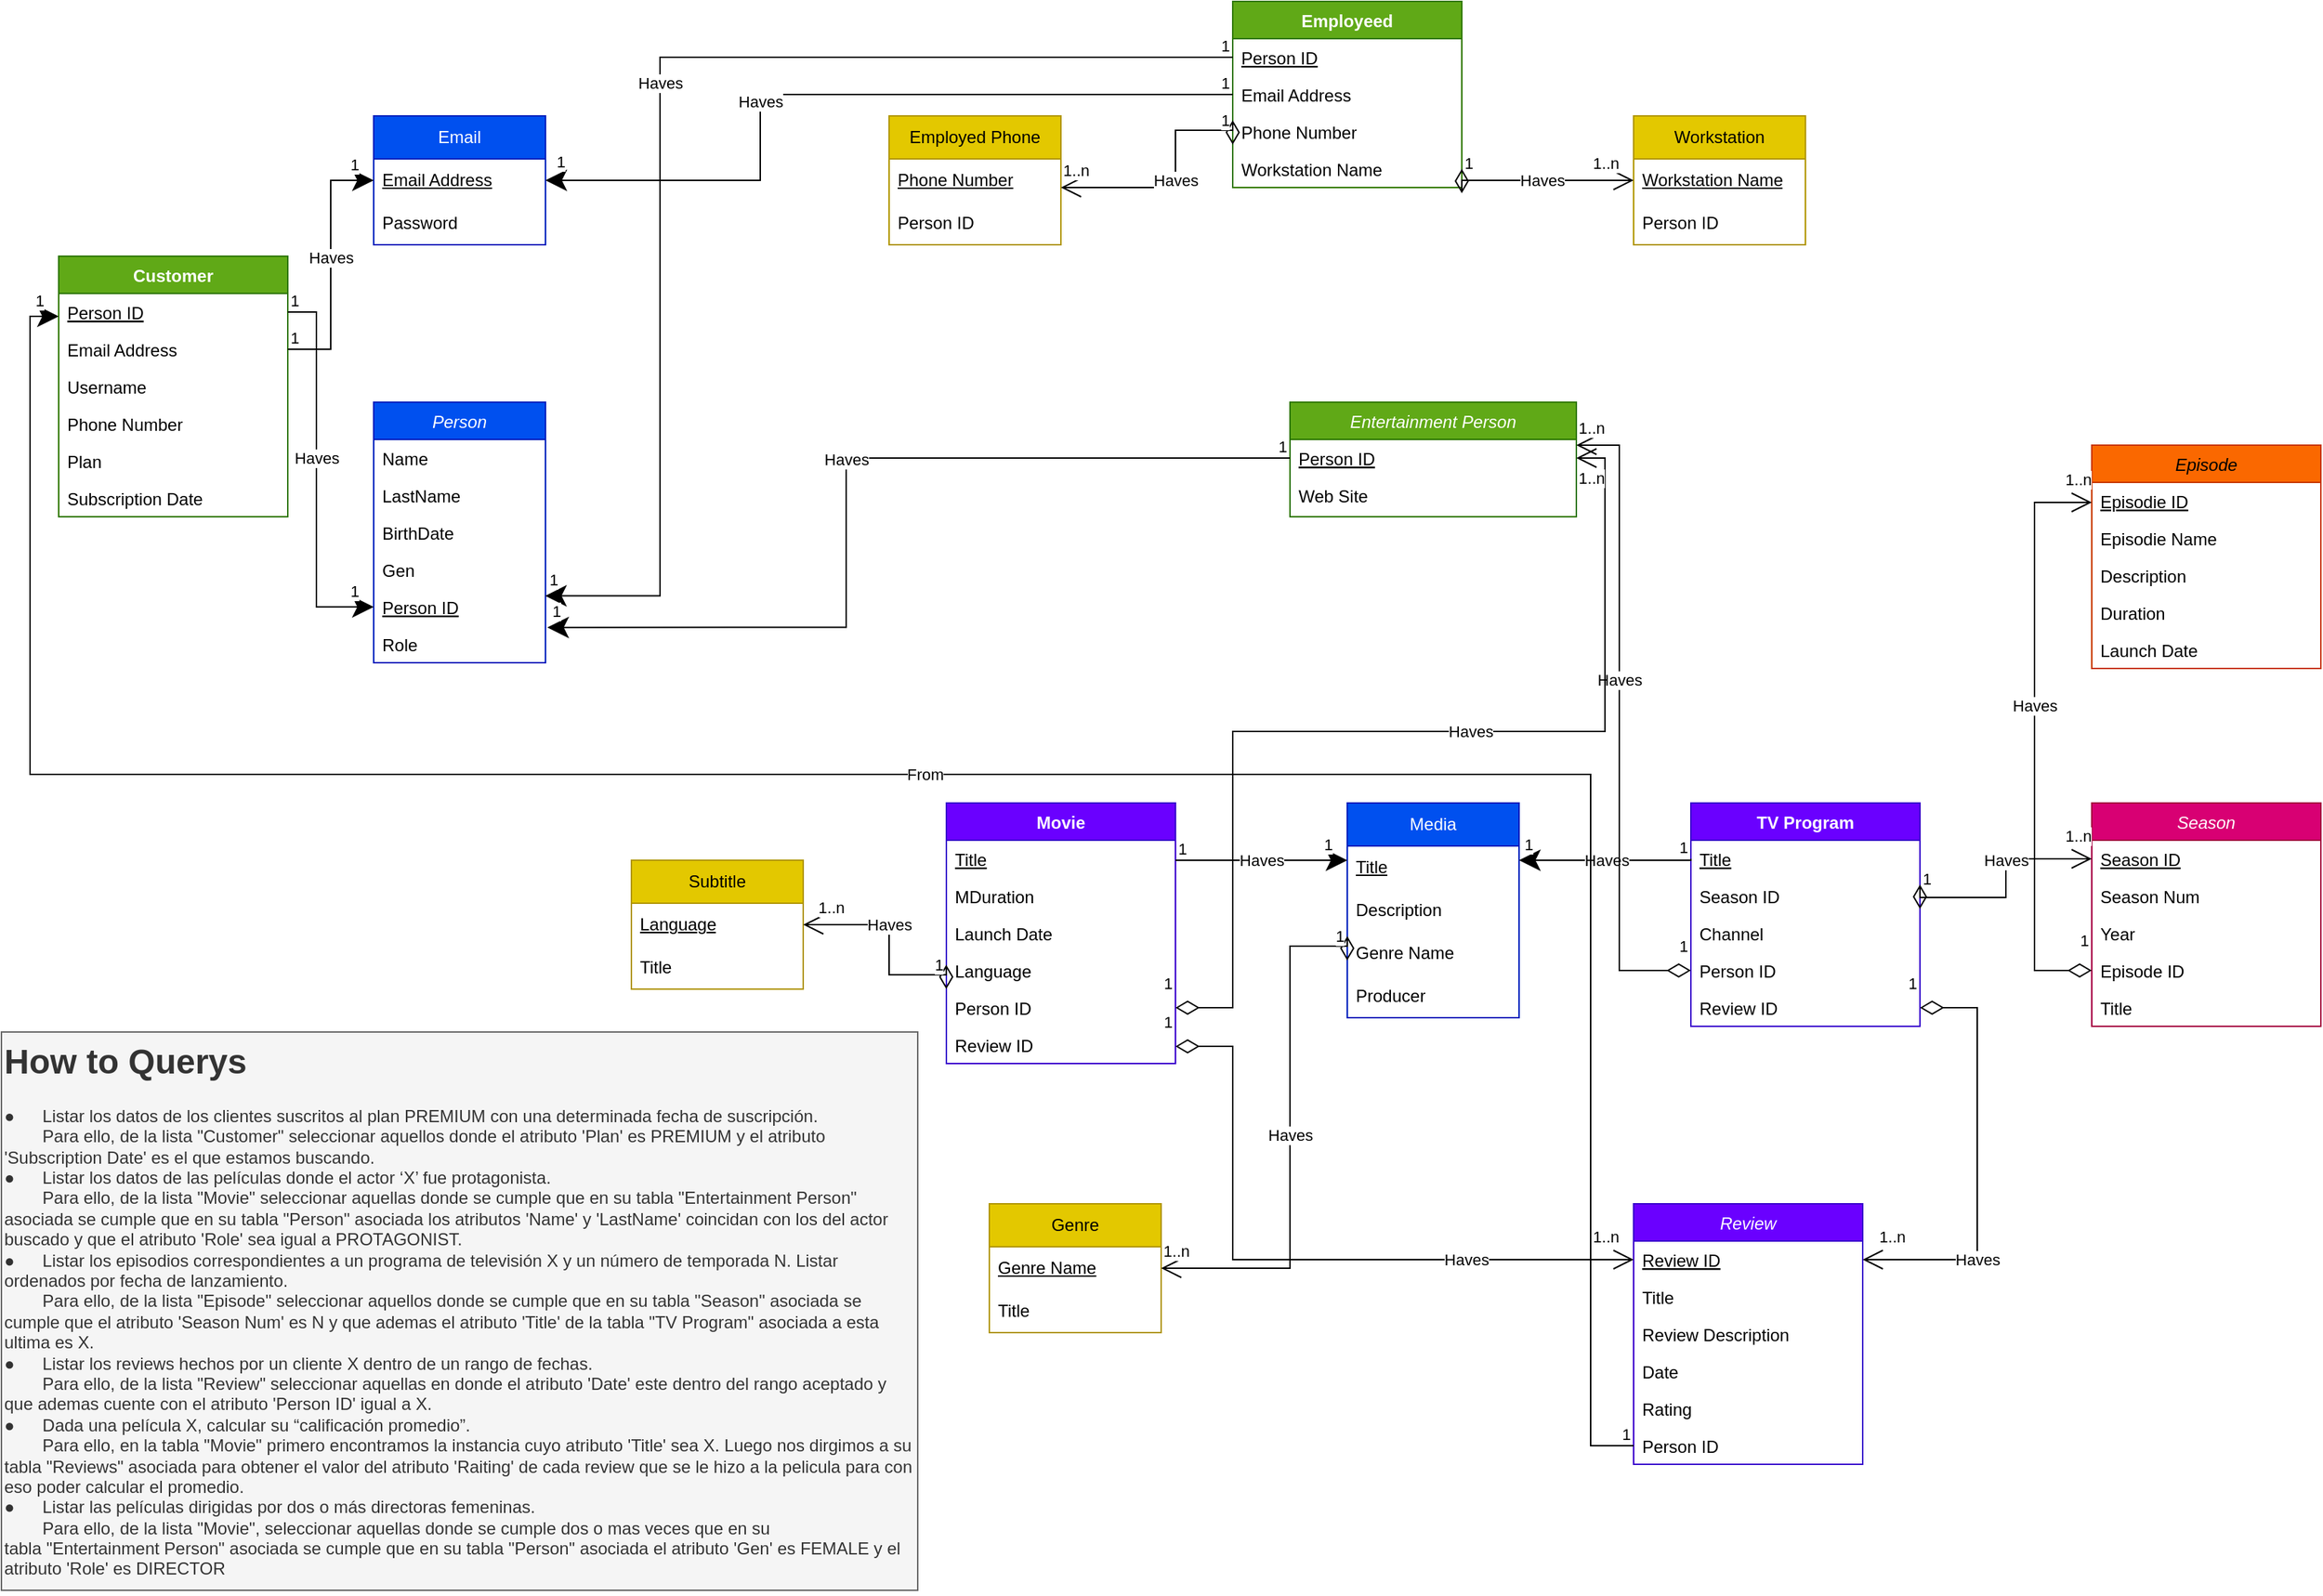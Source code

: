 <mxfile version="24.7.5">
  <diagram id="C5RBs43oDa-KdzZeNtuy" name="Page-1">
    <mxGraphModel dx="1188" dy="758" grid="1" gridSize="10" guides="1" tooltips="1" connect="1" arrows="1" fold="1" page="1" pageScale="1" pageWidth="827" pageHeight="1169" math="0" shadow="0">
      <root>
        <mxCell id="WIyWlLk6GJQsqaUBKTNV-0" />
        <mxCell id="WIyWlLk6GJQsqaUBKTNV-1" parent="WIyWlLk6GJQsqaUBKTNV-0" />
        <mxCell id="zkfFHV4jXpPFQw0GAbJ--0" value="Customer" style="swimlane;fontStyle=1;align=center;verticalAlign=top;childLayout=stackLayout;horizontal=1;startSize=26;horizontalStack=0;resizeParent=1;resizeLast=0;collapsible=1;marginBottom=0;rounded=0;shadow=0;strokeWidth=1;fillColor=#60a917;fontColor=#ffffff;strokeColor=#2D7600;" parent="WIyWlLk6GJQsqaUBKTNV-1" vertex="1">
          <mxGeometry x="60" y="218" width="160" height="182" as="geometry">
            <mxRectangle x="240" y="40" width="160" height="26" as="alternateBounds" />
          </mxGeometry>
        </mxCell>
        <mxCell id="HsAalfcXrFO4pkU5JS5_-2" value="Person ID" style="text;align=left;verticalAlign=top;spacingLeft=4;spacingRight=4;overflow=hidden;rotatable=0;points=[[0,0.5],[1,0.5]];portConstraint=eastwest;rounded=0;shadow=0;html=0;fontStyle=4" parent="zkfFHV4jXpPFQw0GAbJ--0" vertex="1">
          <mxGeometry y="26" width="160" height="26" as="geometry" />
        </mxCell>
        <mxCell id="zkfFHV4jXpPFQw0GAbJ--3" value="Email Address" style="text;align=left;verticalAlign=top;spacingLeft=4;spacingRight=4;overflow=hidden;rotatable=0;points=[[0,0.5],[1,0.5]];portConstraint=eastwest;rounded=0;shadow=0;html=0;" parent="zkfFHV4jXpPFQw0GAbJ--0" vertex="1">
          <mxGeometry y="52" width="160" height="26" as="geometry" />
        </mxCell>
        <mxCell id="HsAalfcXrFO4pkU5JS5_-34" value="Username" style="text;align=left;verticalAlign=top;spacingLeft=4;spacingRight=4;overflow=hidden;rotatable=0;points=[[0,0.5],[1,0.5]];portConstraint=eastwest;rounded=0;shadow=0;html=0;fontStyle=0" parent="zkfFHV4jXpPFQw0GAbJ--0" vertex="1">
          <mxGeometry y="78" width="160" height="26" as="geometry" />
        </mxCell>
        <mxCell id="zkfFHV4jXpPFQw0GAbJ--2" value="Phone Number" style="text;align=left;verticalAlign=top;spacingLeft=4;spacingRight=4;overflow=hidden;rotatable=0;points=[[0,0.5],[1,0.5]];portConstraint=eastwest;rounded=0;shadow=0;html=0;" parent="zkfFHV4jXpPFQw0GAbJ--0" vertex="1">
          <mxGeometry y="104" width="160" height="26" as="geometry" />
        </mxCell>
        <mxCell id="HsAalfcXrFO4pkU5JS5_-16" value="Plan&#xa;" style="text;align=left;verticalAlign=top;spacingLeft=4;spacingRight=4;overflow=hidden;rotatable=0;points=[[0,0.5],[1,0.5]];portConstraint=eastwest;rounded=0;shadow=0;html=0;" parent="zkfFHV4jXpPFQw0GAbJ--0" vertex="1">
          <mxGeometry y="130" width="160" height="26" as="geometry" />
        </mxCell>
        <mxCell id="AiNsRtiGbTbxhhS7uAVN-168" value="Subscription Date&#xa;" style="text;align=left;verticalAlign=top;spacingLeft=4;spacingRight=4;overflow=hidden;rotatable=0;points=[[0,0.5],[1,0.5]];portConstraint=eastwest;rounded=0;shadow=0;html=0;" parent="zkfFHV4jXpPFQw0GAbJ--0" vertex="1">
          <mxGeometry y="156" width="160" height="26" as="geometry" />
        </mxCell>
        <mxCell id="zkfFHV4jXpPFQw0GAbJ--17" value="Employeed" style="swimlane;fontStyle=1;align=center;verticalAlign=top;childLayout=stackLayout;horizontal=1;startSize=26;horizontalStack=0;resizeParent=1;resizeLast=0;collapsible=1;marginBottom=0;rounded=0;shadow=0;strokeWidth=1;fillColor=#60a917;fontColor=#ffffff;strokeColor=#2D7600;" parent="WIyWlLk6GJQsqaUBKTNV-1" vertex="1">
          <mxGeometry x="880" y="40" width="160" height="130" as="geometry">
            <mxRectangle x="550" y="140" width="160" height="26" as="alternateBounds" />
          </mxGeometry>
        </mxCell>
        <mxCell id="zkfFHV4jXpPFQw0GAbJ--18" value="Person ID" style="text;align=left;verticalAlign=top;spacingLeft=4;spacingRight=4;overflow=hidden;rotatable=0;points=[[0,0.5],[1,0.5]];portConstraint=eastwest;fontStyle=4" parent="zkfFHV4jXpPFQw0GAbJ--17" vertex="1">
          <mxGeometry y="26" width="160" height="26" as="geometry" />
        </mxCell>
        <mxCell id="zkfFHV4jXpPFQw0GAbJ--20" value="Email Address" style="text;align=left;verticalAlign=top;spacingLeft=4;spacingRight=4;overflow=hidden;rotatable=0;points=[[0,0.5],[1,0.5]];portConstraint=eastwest;rounded=0;shadow=0;html=0;fontStyle=0" parent="zkfFHV4jXpPFQw0GAbJ--17" vertex="1">
          <mxGeometry y="52" width="160" height="26" as="geometry" />
        </mxCell>
        <mxCell id="zkfFHV4jXpPFQw0GAbJ--22" value="Phone Number" style="text;align=left;verticalAlign=top;spacingLeft=4;spacingRight=4;overflow=hidden;rotatable=0;points=[[0,0.5],[1,0.5]];portConstraint=eastwest;rounded=0;shadow=0;html=0;" parent="zkfFHV4jXpPFQw0GAbJ--17" vertex="1">
          <mxGeometry y="78" width="160" height="26" as="geometry" />
        </mxCell>
        <mxCell id="zkfFHV4jXpPFQw0GAbJ--24" value="Workstation Name" style="text;align=left;verticalAlign=top;spacingLeft=4;spacingRight=4;overflow=hidden;rotatable=0;points=[[0,0.5],[1,0.5]];portConstraint=eastwest;" parent="zkfFHV4jXpPFQw0GAbJ--17" vertex="1">
          <mxGeometry y="104" width="160" height="26" as="geometry" />
        </mxCell>
        <mxCell id="HsAalfcXrFO4pkU5JS5_-23" value="Employed Phone" style="swimlane;fontStyle=0;childLayout=stackLayout;horizontal=1;startSize=30;horizontalStack=0;resizeParent=1;resizeParentMax=0;resizeLast=0;collapsible=1;marginBottom=0;whiteSpace=wrap;html=1;fillColor=#e3c800;fontColor=#000000;strokeColor=#B09500;" parent="WIyWlLk6GJQsqaUBKTNV-1" vertex="1">
          <mxGeometry x="640" y="120" width="120" height="90" as="geometry" />
        </mxCell>
        <mxCell id="HsAalfcXrFO4pkU5JS5_-25" value="Phone Number" style="text;strokeColor=none;fillColor=none;align=left;verticalAlign=middle;spacingLeft=4;spacingRight=4;overflow=hidden;points=[[0,0.5],[1,0.5]];portConstraint=eastwest;rotatable=0;whiteSpace=wrap;html=1;fontStyle=4" parent="HsAalfcXrFO4pkU5JS5_-23" vertex="1">
          <mxGeometry y="30" width="120" height="30" as="geometry" />
        </mxCell>
        <mxCell id="HsAalfcXrFO4pkU5JS5_-26" value="Person ID" style="text;strokeColor=none;fillColor=none;align=left;verticalAlign=middle;spacingLeft=4;spacingRight=4;overflow=hidden;points=[[0,0.5],[1,0.5]];portConstraint=eastwest;rotatable=0;whiteSpace=wrap;html=1;" parent="HsAalfcXrFO4pkU5JS5_-23" vertex="1">
          <mxGeometry y="60" width="120" height="30" as="geometry" />
        </mxCell>
        <mxCell id="HsAalfcXrFO4pkU5JS5_-40" value="Workstation" style="swimlane;fontStyle=0;childLayout=stackLayout;horizontal=1;startSize=30;horizontalStack=0;resizeParent=1;resizeParentMax=0;resizeLast=0;collapsible=1;marginBottom=0;whiteSpace=wrap;html=1;fillColor=#e3c800;fontColor=#000000;strokeColor=#B09500;" parent="WIyWlLk6GJQsqaUBKTNV-1" vertex="1">
          <mxGeometry x="1160" y="120" width="120" height="90" as="geometry" />
        </mxCell>
        <mxCell id="HsAalfcXrFO4pkU5JS5_-41" value="Workstation Name" style="text;strokeColor=none;fillColor=none;align=left;verticalAlign=middle;spacingLeft=4;spacingRight=4;overflow=hidden;points=[[0,0.5],[1,0.5]];portConstraint=eastwest;rotatable=0;whiteSpace=wrap;html=1;fontStyle=4" parent="HsAalfcXrFO4pkU5JS5_-40" vertex="1">
          <mxGeometry y="30" width="120" height="30" as="geometry" />
        </mxCell>
        <mxCell id="HsAalfcXrFO4pkU5JS5_-42" value="Person ID" style="text;strokeColor=none;fillColor=none;align=left;verticalAlign=middle;spacingLeft=4;spacingRight=4;overflow=hidden;points=[[0,0.5],[1,0.5]];portConstraint=eastwest;rotatable=0;whiteSpace=wrap;html=1;" parent="HsAalfcXrFO4pkU5JS5_-40" vertex="1">
          <mxGeometry y="60" width="120" height="30" as="geometry" />
        </mxCell>
        <mxCell id="HsAalfcXrFO4pkU5JS5_-43" value="Haves" style="endArrow=open;html=1;endSize=12;startArrow=diamondThin;startSize=14;startFill=0;edgeStyle=orthogonalEdgeStyle;rounded=0;entryX=0;entryY=0.5;entryDx=0;entryDy=0;exitX=1;exitY=0.5;exitDx=0;exitDy=0;" parent="WIyWlLk6GJQsqaUBKTNV-1" source="zkfFHV4jXpPFQw0GAbJ--24" target="HsAalfcXrFO4pkU5JS5_-41" edge="1">
          <mxGeometry relative="1" as="geometry">
            <mxPoint x="1050" y="209" as="sourcePoint" />
            <mxPoint x="1130" y="177" as="targetPoint" />
            <Array as="points">
              <mxPoint x="1040" y="165" />
            </Array>
          </mxGeometry>
        </mxCell>
        <mxCell id="HsAalfcXrFO4pkU5JS5_-44" value="1" style="edgeLabel;resizable=0;html=1;align=left;verticalAlign=top;" parent="HsAalfcXrFO4pkU5JS5_-43" connectable="0" vertex="1">
          <mxGeometry x="-1" relative="1" as="geometry">
            <mxPoint y="-17" as="offset" />
          </mxGeometry>
        </mxCell>
        <mxCell id="HsAalfcXrFO4pkU5JS5_-45" value="1..n" style="edgeLabel;resizable=0;html=1;align=right;verticalAlign=top;" parent="HsAalfcXrFO4pkU5JS5_-43" connectable="0" vertex="1">
          <mxGeometry x="1" relative="1" as="geometry">
            <mxPoint x="-10" y="-25" as="offset" />
          </mxGeometry>
        </mxCell>
        <mxCell id="AiNsRtiGbTbxhhS7uAVN-3" value="Movie" style="swimlane;fontStyle=1;align=center;verticalAlign=top;childLayout=stackLayout;horizontal=1;startSize=26;horizontalStack=0;resizeParent=1;resizeLast=0;collapsible=1;marginBottom=0;rounded=0;shadow=0;strokeWidth=1;fillColor=#6a00ff;fontColor=#ffffff;strokeColor=#3700CC;" parent="WIyWlLk6GJQsqaUBKTNV-1" vertex="1">
          <mxGeometry x="680" y="600" width="160" height="182" as="geometry">
            <mxRectangle x="240" y="40" width="160" height="26" as="alternateBounds" />
          </mxGeometry>
        </mxCell>
        <mxCell id="AiNsRtiGbTbxhhS7uAVN-4" value="Title" style="text;align=left;verticalAlign=top;spacingLeft=4;spacingRight=4;overflow=hidden;rotatable=0;points=[[0,0.5],[1,0.5]];portConstraint=eastwest;fontStyle=4" parent="AiNsRtiGbTbxhhS7uAVN-3" vertex="1">
          <mxGeometry y="26" width="160" height="26" as="geometry" />
        </mxCell>
        <mxCell id="AiNsRtiGbTbxhhS7uAVN-6" value="MDuration" style="text;align=left;verticalAlign=top;spacingLeft=4;spacingRight=4;overflow=hidden;rotatable=0;points=[[0,0.5],[1,0.5]];portConstraint=eastwest;rounded=0;shadow=0;html=0;" parent="AiNsRtiGbTbxhhS7uAVN-3" vertex="1">
          <mxGeometry y="52" width="160" height="26" as="geometry" />
        </mxCell>
        <mxCell id="AiNsRtiGbTbxhhS7uAVN-7" value="Launch Date" style="text;align=left;verticalAlign=top;spacingLeft=4;spacingRight=4;overflow=hidden;rotatable=0;points=[[0,0.5],[1,0.5]];portConstraint=eastwest;rounded=0;shadow=0;html=0;" parent="AiNsRtiGbTbxhhS7uAVN-3" vertex="1">
          <mxGeometry y="78" width="160" height="26" as="geometry" />
        </mxCell>
        <mxCell id="AiNsRtiGbTbxhhS7uAVN-12" value="Language" style="text;align=left;verticalAlign=top;spacingLeft=4;spacingRight=4;overflow=hidden;rotatable=0;points=[[0,0.5],[1,0.5]];portConstraint=eastwest;rounded=0;shadow=0;html=0;" parent="AiNsRtiGbTbxhhS7uAVN-3" vertex="1">
          <mxGeometry y="104" width="160" height="26" as="geometry" />
        </mxCell>
        <mxCell id="AiNsRtiGbTbxhhS7uAVN-169" value="Person ID" style="text;align=left;verticalAlign=top;spacingLeft=4;spacingRight=4;overflow=hidden;rotatable=0;points=[[0,0.5],[1,0.5]];portConstraint=eastwest;rounded=0;shadow=0;html=0;" parent="AiNsRtiGbTbxhhS7uAVN-3" vertex="1">
          <mxGeometry y="130" width="160" height="26" as="geometry" />
        </mxCell>
        <mxCell id="AiNsRtiGbTbxhhS7uAVN-182" value="Review ID" style="text;align=left;verticalAlign=top;spacingLeft=4;spacingRight=4;overflow=hidden;rotatable=0;points=[[0,0.5],[1,0.5]];portConstraint=eastwest;rounded=0;shadow=0;html=0;" parent="AiNsRtiGbTbxhhS7uAVN-3" vertex="1">
          <mxGeometry y="156" width="160" height="26" as="geometry" />
        </mxCell>
        <mxCell id="AiNsRtiGbTbxhhS7uAVN-14" value="TV Program" style="swimlane;fontStyle=1;align=center;verticalAlign=top;childLayout=stackLayout;horizontal=1;startSize=26;horizontalStack=0;resizeParent=1;resizeLast=0;collapsible=1;marginBottom=0;rounded=0;shadow=0;strokeWidth=1;fillColor=#6a00ff;fontColor=#ffffff;strokeColor=#3700CC;" parent="WIyWlLk6GJQsqaUBKTNV-1" vertex="1">
          <mxGeometry x="1200" y="600" width="160" height="156" as="geometry">
            <mxRectangle x="240" y="40" width="160" height="26" as="alternateBounds" />
          </mxGeometry>
        </mxCell>
        <mxCell id="AiNsRtiGbTbxhhS7uAVN-15" value="Title" style="text;align=left;verticalAlign=top;spacingLeft=4;spacingRight=4;overflow=hidden;rotatable=0;points=[[0,0.5],[1,0.5]];portConstraint=eastwest;fontStyle=4" parent="AiNsRtiGbTbxhhS7uAVN-14" vertex="1">
          <mxGeometry y="26" width="160" height="26" as="geometry" />
        </mxCell>
        <mxCell id="AiNsRtiGbTbxhhS7uAVN-17" value="Season ID" style="text;align=left;verticalAlign=top;spacingLeft=4;spacingRight=4;overflow=hidden;rotatable=0;points=[[0,0.5],[1,0.5]];portConstraint=eastwest;rounded=0;shadow=0;html=0;" parent="AiNsRtiGbTbxhhS7uAVN-14" vertex="1">
          <mxGeometry y="52" width="160" height="26" as="geometry" />
        </mxCell>
        <mxCell id="AiNsRtiGbTbxhhS7uAVN-23" value="Channel" style="text;align=left;verticalAlign=top;spacingLeft=4;spacingRight=4;overflow=hidden;rotatable=0;points=[[0,0.5],[1,0.5]];portConstraint=eastwest;rounded=0;shadow=0;html=0;" parent="AiNsRtiGbTbxhhS7uAVN-14" vertex="1">
          <mxGeometry y="78" width="160" height="26" as="geometry" />
        </mxCell>
        <mxCell id="AiNsRtiGbTbxhhS7uAVN-170" value="Person ID" style="text;align=left;verticalAlign=top;spacingLeft=4;spacingRight=4;overflow=hidden;rotatable=0;points=[[0,0.5],[1,0.5]];portConstraint=eastwest;rounded=0;shadow=0;html=0;" parent="AiNsRtiGbTbxhhS7uAVN-14" vertex="1">
          <mxGeometry y="104" width="160" height="26" as="geometry" />
        </mxCell>
        <mxCell id="AiNsRtiGbTbxhhS7uAVN-183" value="Review ID" style="text;align=left;verticalAlign=top;spacingLeft=4;spacingRight=4;overflow=hidden;rotatable=0;points=[[0,0.5],[1,0.5]];portConstraint=eastwest;rounded=0;shadow=0;html=0;" parent="AiNsRtiGbTbxhhS7uAVN-14" vertex="1">
          <mxGeometry y="130" width="160" height="26" as="geometry" />
        </mxCell>
        <mxCell id="HsAalfcXrFO4pkU5JS5_-37" value="Haves" style="endArrow=open;html=1;endSize=12;startArrow=diamondThin;startSize=14;startFill=0;edgeStyle=orthogonalEdgeStyle;rounded=0;" parent="WIyWlLk6GJQsqaUBKTNV-1" edge="1">
          <mxGeometry relative="1" as="geometry">
            <mxPoint x="880" y="140" as="sourcePoint" />
            <mxPoint x="760" y="170" as="targetPoint" />
            <Array as="points">
              <mxPoint x="880" y="130" />
              <mxPoint x="840" y="130" />
              <mxPoint x="840" y="170" />
            </Array>
          </mxGeometry>
        </mxCell>
        <mxCell id="HsAalfcXrFO4pkU5JS5_-38" value="1" style="edgeLabel;resizable=0;html=1;align=left;verticalAlign=top;" parent="HsAalfcXrFO4pkU5JS5_-37" connectable="0" vertex="1">
          <mxGeometry x="-1" relative="1" as="geometry">
            <mxPoint x="-10" y="-30" as="offset" />
          </mxGeometry>
        </mxCell>
        <mxCell id="HsAalfcXrFO4pkU5JS5_-39" value="1..n" style="edgeLabel;resizable=0;html=1;align=right;verticalAlign=top;" parent="HsAalfcXrFO4pkU5JS5_-37" connectable="0" vertex="1">
          <mxGeometry x="1" relative="1" as="geometry">
            <mxPoint x="20" y="-25" as="offset" />
          </mxGeometry>
        </mxCell>
        <mxCell id="AiNsRtiGbTbxhhS7uAVN-40" value="Person" style="swimlane;fontStyle=2;align=center;verticalAlign=top;childLayout=stackLayout;horizontal=1;startSize=26;horizontalStack=0;resizeParent=1;resizeLast=0;collapsible=1;marginBottom=0;rounded=0;shadow=0;strokeWidth=1;fillColor=#0050ef;fontColor=#ffffff;strokeColor=#001DBC;" parent="WIyWlLk6GJQsqaUBKTNV-1" vertex="1">
          <mxGeometry x="280" y="320" width="120" height="182" as="geometry">
            <mxRectangle x="240" y="40" width="160" height="26" as="alternateBounds" />
          </mxGeometry>
        </mxCell>
        <mxCell id="AiNsRtiGbTbxhhS7uAVN-41" value="Name" style="text;align=left;verticalAlign=top;spacingLeft=4;spacingRight=4;overflow=hidden;rotatable=0;points=[[0,0.5],[1,0.5]];portConstraint=eastwest;" parent="AiNsRtiGbTbxhhS7uAVN-40" vertex="1">
          <mxGeometry y="26" width="120" height="26" as="geometry" />
        </mxCell>
        <mxCell id="AiNsRtiGbTbxhhS7uAVN-42" value="LastName&#xa;" style="text;align=left;verticalAlign=top;spacingLeft=4;spacingRight=4;overflow=hidden;rotatable=0;points=[[0,0.5],[1,0.5]];portConstraint=eastwest;rounded=0;shadow=0;html=0;" parent="AiNsRtiGbTbxhhS7uAVN-40" vertex="1">
          <mxGeometry y="52" width="120" height="26" as="geometry" />
        </mxCell>
        <mxCell id="AiNsRtiGbTbxhhS7uAVN-45" value="BirthDate&#xa;" style="text;align=left;verticalAlign=top;spacingLeft=4;spacingRight=4;overflow=hidden;rotatable=0;points=[[0,0.5],[1,0.5]];portConstraint=eastwest;rounded=0;shadow=0;html=0;" parent="AiNsRtiGbTbxhhS7uAVN-40" vertex="1">
          <mxGeometry y="78" width="120" height="26" as="geometry" />
        </mxCell>
        <mxCell id="AiNsRtiGbTbxhhS7uAVN-46" value="Gen" style="text;align=left;verticalAlign=top;spacingLeft=4;spacingRight=4;overflow=hidden;rotatable=0;points=[[0,0.5],[1,0.5]];portConstraint=eastwest;rounded=0;shadow=0;html=0;" parent="AiNsRtiGbTbxhhS7uAVN-40" vertex="1">
          <mxGeometry y="104" width="120" height="26" as="geometry" />
        </mxCell>
        <mxCell id="AiNsRtiGbTbxhhS7uAVN-49" value="Person ID" style="text;align=left;verticalAlign=top;spacingLeft=4;spacingRight=4;overflow=hidden;rotatable=0;points=[[0,0.5],[1,0.5]];portConstraint=eastwest;rounded=0;shadow=0;html=0;fontStyle=4" parent="AiNsRtiGbTbxhhS7uAVN-40" vertex="1">
          <mxGeometry y="130" width="120" height="26" as="geometry" />
        </mxCell>
        <mxCell id="AiNsRtiGbTbxhhS7uAVN-85" value="Role" style="text;align=left;verticalAlign=top;spacingLeft=4;spacingRight=4;overflow=hidden;rotatable=0;points=[[0,0.5],[1,0.5]];portConstraint=eastwest;rounded=0;shadow=0;html=0;" parent="AiNsRtiGbTbxhhS7uAVN-40" vertex="1">
          <mxGeometry y="156" width="120" height="26" as="geometry" />
        </mxCell>
        <mxCell id="AiNsRtiGbTbxhhS7uAVN-61" value="" style="endArrow=classic;html=1;rounded=0;strokeColor=default;align=center;verticalAlign=middle;fontFamily=Helvetica;fontSize=11;fontColor=default;labelBackgroundColor=default;edgeStyle=orthogonalEdgeStyle;startSize=14;endSize=12;exitX=0;exitY=0.5;exitDx=0;exitDy=0;entryX=0.998;entryY=0.203;entryDx=0;entryDy=0;entryPerimeter=0;" parent="WIyWlLk6GJQsqaUBKTNV-1" source="zkfFHV4jXpPFQw0GAbJ--18" target="AiNsRtiGbTbxhhS7uAVN-49" edge="1">
          <mxGeometry relative="1" as="geometry">
            <mxPoint x="760" y="230" as="sourcePoint" />
            <mxPoint x="920" y="230" as="targetPoint" />
            <Array as="points">
              <mxPoint x="480" y="79" />
              <mxPoint x="480" y="455" />
            </Array>
          </mxGeometry>
        </mxCell>
        <mxCell id="AiNsRtiGbTbxhhS7uAVN-62" value="Haves" style="edgeLabel;resizable=0;html=1;;align=center;verticalAlign=middle;fontFamily=Helvetica;fontSize=11;fontColor=default;labelBackgroundColor=default;" parent="AiNsRtiGbTbxhhS7uAVN-61" connectable="0" vertex="1">
          <mxGeometry relative="1" as="geometry">
            <mxPoint y="-11" as="offset" />
          </mxGeometry>
        </mxCell>
        <mxCell id="AiNsRtiGbTbxhhS7uAVN-63" value="1" style="edgeLabel;resizable=0;html=1;;align=left;verticalAlign=bottom;fontFamily=Helvetica;fontSize=11;fontColor=default;labelBackgroundColor=default;" parent="AiNsRtiGbTbxhhS7uAVN-61" connectable="0" vertex="1">
          <mxGeometry x="-1" relative="1" as="geometry">
            <mxPoint x="-10" as="offset" />
          </mxGeometry>
        </mxCell>
        <mxCell id="AiNsRtiGbTbxhhS7uAVN-64" value="1" style="edgeLabel;resizable=0;html=1;;align=right;verticalAlign=bottom;fontFamily=Helvetica;fontSize=11;fontColor=default;labelBackgroundColor=default;" parent="AiNsRtiGbTbxhhS7uAVN-61" connectable="0" vertex="1">
          <mxGeometry x="1" relative="1" as="geometry">
            <mxPoint x="10" y="-3" as="offset" />
          </mxGeometry>
        </mxCell>
        <mxCell id="AiNsRtiGbTbxhhS7uAVN-69" value="" style="endArrow=classic;html=1;rounded=0;strokeColor=default;align=center;verticalAlign=middle;fontFamily=Helvetica;fontSize=11;fontColor=default;labelBackgroundColor=default;edgeStyle=orthogonalEdgeStyle;startSize=14;endSize=12;exitX=1;exitY=0.5;exitDx=0;exitDy=0;entryX=0;entryY=0.5;entryDx=0;entryDy=0;" parent="WIyWlLk6GJQsqaUBKTNV-1" source="HsAalfcXrFO4pkU5JS5_-2" target="AiNsRtiGbTbxhhS7uAVN-49" edge="1">
          <mxGeometry relative="1" as="geometry">
            <mxPoint x="620" y="89" as="sourcePoint" />
            <mxPoint x="180" y="473" as="targetPoint" />
            <Array as="points">
              <mxPoint x="240" y="257" />
              <mxPoint x="240" y="463" />
            </Array>
          </mxGeometry>
        </mxCell>
        <mxCell id="AiNsRtiGbTbxhhS7uAVN-70" value="Haves" style="edgeLabel;resizable=0;html=1;;align=center;verticalAlign=middle;fontFamily=Helvetica;fontSize=11;fontColor=default;labelBackgroundColor=default;" parent="AiNsRtiGbTbxhhS7uAVN-69" connectable="0" vertex="1">
          <mxGeometry relative="1" as="geometry">
            <mxPoint y="-11" as="offset" />
          </mxGeometry>
        </mxCell>
        <mxCell id="AiNsRtiGbTbxhhS7uAVN-71" value="1" style="edgeLabel;resizable=0;html=1;;align=left;verticalAlign=bottom;fontFamily=Helvetica;fontSize=11;fontColor=default;labelBackgroundColor=default;" parent="AiNsRtiGbTbxhhS7uAVN-69" connectable="0" vertex="1">
          <mxGeometry x="-1" relative="1" as="geometry">
            <mxPoint as="offset" />
          </mxGeometry>
        </mxCell>
        <mxCell id="AiNsRtiGbTbxhhS7uAVN-72" value="1" style="edgeLabel;resizable=0;html=1;;align=right;verticalAlign=bottom;fontFamily=Helvetica;fontSize=11;fontColor=default;labelBackgroundColor=default;" parent="AiNsRtiGbTbxhhS7uAVN-69" connectable="0" vertex="1">
          <mxGeometry x="1" relative="1" as="geometry">
            <mxPoint x="-10" y="-3" as="offset" />
          </mxGeometry>
        </mxCell>
        <mxCell id="AiNsRtiGbTbxhhS7uAVN-73" value="Email" style="swimlane;fontStyle=0;childLayout=stackLayout;horizontal=1;startSize=30;horizontalStack=0;resizeParent=1;resizeParentMax=0;resizeLast=0;collapsible=1;marginBottom=0;whiteSpace=wrap;html=1;fillColor=#0050ef;fontColor=#ffffff;strokeColor=#001DBC;" parent="WIyWlLk6GJQsqaUBKTNV-1" vertex="1">
          <mxGeometry x="280" y="120" width="120" height="90" as="geometry" />
        </mxCell>
        <mxCell id="AiNsRtiGbTbxhhS7uAVN-74" value="Email Address" style="text;strokeColor=none;fillColor=none;align=left;verticalAlign=middle;spacingLeft=4;spacingRight=4;overflow=hidden;points=[[0,0.5],[1,0.5]];portConstraint=eastwest;rotatable=0;whiteSpace=wrap;html=1;fontStyle=4" parent="AiNsRtiGbTbxhhS7uAVN-73" vertex="1">
          <mxGeometry y="30" width="120" height="30" as="geometry" />
        </mxCell>
        <mxCell id="AiNsRtiGbTbxhhS7uAVN-75" value="Password" style="text;strokeColor=none;fillColor=none;align=left;verticalAlign=middle;spacingLeft=4;spacingRight=4;overflow=hidden;points=[[0,0.5],[1,0.5]];portConstraint=eastwest;rotatable=0;whiteSpace=wrap;html=1;" parent="AiNsRtiGbTbxhhS7uAVN-73" vertex="1">
          <mxGeometry y="60" width="120" height="30" as="geometry" />
        </mxCell>
        <mxCell id="AiNsRtiGbTbxhhS7uAVN-76" value="" style="endArrow=classic;html=1;rounded=0;strokeColor=default;align=center;verticalAlign=middle;fontFamily=Helvetica;fontSize=11;fontColor=default;labelBackgroundColor=default;edgeStyle=orthogonalEdgeStyle;startSize=14;endSize=12;exitX=1;exitY=0.5;exitDx=0;exitDy=0;entryX=0;entryY=0.5;entryDx=0;entryDy=0;" parent="WIyWlLk6GJQsqaUBKTNV-1" source="zkfFHV4jXpPFQw0GAbJ--3" target="AiNsRtiGbTbxhhS7uAVN-74" edge="1">
          <mxGeometry relative="1" as="geometry">
            <mxPoint x="170" y="89" as="sourcePoint" />
            <mxPoint x="260" y="160" as="targetPoint" />
            <Array as="points">
              <mxPoint x="250" y="283" />
              <mxPoint x="250" y="165" />
            </Array>
          </mxGeometry>
        </mxCell>
        <mxCell id="AiNsRtiGbTbxhhS7uAVN-77" value="Haves" style="edgeLabel;resizable=0;html=1;;align=center;verticalAlign=middle;fontFamily=Helvetica;fontSize=11;fontColor=default;labelBackgroundColor=default;" parent="AiNsRtiGbTbxhhS7uAVN-76" connectable="0" vertex="1">
          <mxGeometry relative="1" as="geometry">
            <mxPoint y="-5" as="offset" />
          </mxGeometry>
        </mxCell>
        <mxCell id="AiNsRtiGbTbxhhS7uAVN-78" value="1" style="edgeLabel;resizable=0;html=1;;align=left;verticalAlign=bottom;fontFamily=Helvetica;fontSize=11;fontColor=default;labelBackgroundColor=default;" parent="AiNsRtiGbTbxhhS7uAVN-76" connectable="0" vertex="1">
          <mxGeometry x="-1" relative="1" as="geometry">
            <mxPoint as="offset" />
          </mxGeometry>
        </mxCell>
        <mxCell id="AiNsRtiGbTbxhhS7uAVN-79" value="1" style="edgeLabel;resizable=0;html=1;;align=right;verticalAlign=bottom;fontFamily=Helvetica;fontSize=11;fontColor=default;labelBackgroundColor=default;" parent="AiNsRtiGbTbxhhS7uAVN-76" connectable="0" vertex="1">
          <mxGeometry x="1" relative="1" as="geometry">
            <mxPoint x="-10" y="-3" as="offset" />
          </mxGeometry>
        </mxCell>
        <mxCell id="AiNsRtiGbTbxhhS7uAVN-80" value="" style="endArrow=classic;html=1;rounded=0;strokeColor=default;align=center;verticalAlign=middle;fontFamily=Helvetica;fontSize=11;fontColor=default;labelBackgroundColor=default;edgeStyle=orthogonalEdgeStyle;startSize=14;endSize=12;entryX=1;entryY=0.5;entryDx=0;entryDy=0;exitX=0;exitY=0.5;exitDx=0;exitDy=0;" parent="WIyWlLk6GJQsqaUBKTNV-1" source="zkfFHV4jXpPFQw0GAbJ--20" target="AiNsRtiGbTbxhhS7uAVN-74" edge="1">
          <mxGeometry relative="1" as="geometry">
            <mxPoint x="580" y="130" as="sourcePoint" />
            <mxPoint x="450" y="170" as="targetPoint" />
            <Array as="points">
              <mxPoint x="550" y="105" />
              <mxPoint x="550" y="165" />
            </Array>
          </mxGeometry>
        </mxCell>
        <mxCell id="AiNsRtiGbTbxhhS7uAVN-81" value="Haves" style="edgeLabel;resizable=0;html=1;;align=center;verticalAlign=middle;fontFamily=Helvetica;fontSize=11;fontColor=default;labelBackgroundColor=default;" parent="AiNsRtiGbTbxhhS7uAVN-80" connectable="0" vertex="1">
          <mxGeometry relative="1" as="geometry">
            <mxPoint x="-60" y="5" as="offset" />
          </mxGeometry>
        </mxCell>
        <mxCell id="AiNsRtiGbTbxhhS7uAVN-82" value="1" style="edgeLabel;resizable=0;html=1;;align=left;verticalAlign=bottom;fontFamily=Helvetica;fontSize=11;fontColor=default;labelBackgroundColor=default;" parent="AiNsRtiGbTbxhhS7uAVN-80" connectable="0" vertex="1">
          <mxGeometry x="-1" relative="1" as="geometry">
            <mxPoint x="-10" as="offset" />
          </mxGeometry>
        </mxCell>
        <mxCell id="AiNsRtiGbTbxhhS7uAVN-83" value="1" style="edgeLabel;resizable=0;html=1;;align=right;verticalAlign=bottom;fontFamily=Helvetica;fontSize=11;fontColor=default;labelBackgroundColor=default;" parent="AiNsRtiGbTbxhhS7uAVN-80" connectable="0" vertex="1">
          <mxGeometry x="1" relative="1" as="geometry">
            <mxPoint x="14" y="-5" as="offset" />
          </mxGeometry>
        </mxCell>
        <mxCell id="AiNsRtiGbTbxhhS7uAVN-86" value="Media" style="swimlane;fontStyle=0;childLayout=stackLayout;horizontal=1;startSize=30;horizontalStack=0;resizeParent=1;resizeParentMax=0;resizeLast=0;collapsible=1;marginBottom=0;whiteSpace=wrap;html=1;fillColor=#0050ef;fontColor=#ffffff;strokeColor=#001DBC;" parent="WIyWlLk6GJQsqaUBKTNV-1" vertex="1">
          <mxGeometry x="960" y="600" width="120" height="150" as="geometry" />
        </mxCell>
        <mxCell id="AiNsRtiGbTbxhhS7uAVN-87" value="Title" style="text;strokeColor=none;fillColor=none;align=left;verticalAlign=middle;spacingLeft=4;spacingRight=4;overflow=hidden;points=[[0,0.5],[1,0.5]];portConstraint=eastwest;rotatable=0;whiteSpace=wrap;html=1;fontStyle=4" parent="AiNsRtiGbTbxhhS7uAVN-86" vertex="1">
          <mxGeometry y="30" width="120" height="30" as="geometry" />
        </mxCell>
        <mxCell id="AiNsRtiGbTbxhhS7uAVN-88" value="Description" style="text;strokeColor=none;fillColor=none;align=left;verticalAlign=middle;spacingLeft=4;spacingRight=4;overflow=hidden;points=[[0,0.5],[1,0.5]];portConstraint=eastwest;rotatable=0;whiteSpace=wrap;html=1;" parent="AiNsRtiGbTbxhhS7uAVN-86" vertex="1">
          <mxGeometry y="60" width="120" height="30" as="geometry" />
        </mxCell>
        <mxCell id="AiNsRtiGbTbxhhS7uAVN-89" value="Genre Name" style="text;strokeColor=none;fillColor=none;align=left;verticalAlign=middle;spacingLeft=4;spacingRight=4;overflow=hidden;points=[[0,0.5],[1,0.5]];portConstraint=eastwest;rotatable=0;whiteSpace=wrap;html=1;" parent="AiNsRtiGbTbxhhS7uAVN-86" vertex="1">
          <mxGeometry y="90" width="120" height="30" as="geometry" />
        </mxCell>
        <mxCell id="AiNsRtiGbTbxhhS7uAVN-92" value="Producer" style="text;strokeColor=none;fillColor=none;align=left;verticalAlign=middle;spacingLeft=4;spacingRight=4;overflow=hidden;points=[[0,0.5],[1,0.5]];portConstraint=eastwest;rotatable=0;whiteSpace=wrap;html=1;" parent="AiNsRtiGbTbxhhS7uAVN-86" vertex="1">
          <mxGeometry y="120" width="120" height="30" as="geometry" />
        </mxCell>
        <mxCell id="AiNsRtiGbTbxhhS7uAVN-93" value="" style="endArrow=classic;html=1;rounded=0;strokeColor=default;align=center;verticalAlign=middle;fontFamily=Helvetica;fontSize=11;fontColor=default;labelBackgroundColor=default;edgeStyle=orthogonalEdgeStyle;startSize=14;endSize=12;exitX=1;exitY=0.5;exitDx=0;exitDy=0;" parent="WIyWlLk6GJQsqaUBKTNV-1" target="AiNsRtiGbTbxhhS7uAVN-87" edge="1">
          <mxGeometry relative="1" as="geometry">
            <mxPoint x="840" y="640" as="sourcePoint" />
            <mxPoint x="960" y="700" as="targetPoint" />
            <Array as="points">
              <mxPoint x="930" y="640" />
              <mxPoint x="930" y="640" />
            </Array>
          </mxGeometry>
        </mxCell>
        <mxCell id="AiNsRtiGbTbxhhS7uAVN-94" value="Haves" style="edgeLabel;resizable=0;html=1;;align=center;verticalAlign=middle;fontFamily=Helvetica;fontSize=11;fontColor=default;labelBackgroundColor=default;" parent="AiNsRtiGbTbxhhS7uAVN-93" connectable="0" vertex="1">
          <mxGeometry relative="1" as="geometry">
            <mxPoint as="offset" />
          </mxGeometry>
        </mxCell>
        <mxCell id="AiNsRtiGbTbxhhS7uAVN-95" value="1" style="edgeLabel;resizable=0;html=1;;align=left;verticalAlign=bottom;fontFamily=Helvetica;fontSize=11;fontColor=default;labelBackgroundColor=default;" parent="AiNsRtiGbTbxhhS7uAVN-93" connectable="0" vertex="1">
          <mxGeometry x="-1" relative="1" as="geometry">
            <mxPoint as="offset" />
          </mxGeometry>
        </mxCell>
        <mxCell id="AiNsRtiGbTbxhhS7uAVN-96" value="1" style="edgeLabel;resizable=0;html=1;;align=right;verticalAlign=bottom;fontFamily=Helvetica;fontSize=11;fontColor=default;labelBackgroundColor=default;" parent="AiNsRtiGbTbxhhS7uAVN-93" connectable="0" vertex="1">
          <mxGeometry x="1" relative="1" as="geometry">
            <mxPoint x="-10" y="-3" as="offset" />
          </mxGeometry>
        </mxCell>
        <mxCell id="AiNsRtiGbTbxhhS7uAVN-97" value="" style="endArrow=classic;html=1;rounded=0;strokeColor=default;align=center;verticalAlign=middle;fontFamily=Helvetica;fontSize=11;fontColor=default;labelBackgroundColor=default;edgeStyle=orthogonalEdgeStyle;startSize=14;endSize=12;exitX=0;exitY=0.5;exitDx=0;exitDy=0;" parent="WIyWlLk6GJQsqaUBKTNV-1" source="AiNsRtiGbTbxhhS7uAVN-15" edge="1">
          <mxGeometry relative="1" as="geometry">
            <mxPoint x="1090" y="510" as="sourcePoint" />
            <mxPoint x="1080" y="640" as="targetPoint" />
            <Array as="points">
              <mxPoint x="1200" y="640" />
              <mxPoint x="1083" y="640" />
            </Array>
          </mxGeometry>
        </mxCell>
        <mxCell id="AiNsRtiGbTbxhhS7uAVN-98" value="Haves" style="edgeLabel;resizable=0;html=1;;align=center;verticalAlign=middle;fontFamily=Helvetica;fontSize=11;fontColor=default;labelBackgroundColor=default;" parent="AiNsRtiGbTbxhhS7uAVN-97" connectable="0" vertex="1">
          <mxGeometry relative="1" as="geometry">
            <mxPoint as="offset" />
          </mxGeometry>
        </mxCell>
        <mxCell id="AiNsRtiGbTbxhhS7uAVN-99" value="1" style="edgeLabel;resizable=0;html=1;;align=left;verticalAlign=bottom;fontFamily=Helvetica;fontSize=11;fontColor=default;labelBackgroundColor=default;" parent="AiNsRtiGbTbxhhS7uAVN-97" connectable="0" vertex="1">
          <mxGeometry x="-1" relative="1" as="geometry">
            <mxPoint x="-10" as="offset" />
          </mxGeometry>
        </mxCell>
        <mxCell id="AiNsRtiGbTbxhhS7uAVN-100" value="1" style="edgeLabel;resizable=0;html=1;;align=right;verticalAlign=bottom;fontFamily=Helvetica;fontSize=11;fontColor=default;labelBackgroundColor=default;" parent="AiNsRtiGbTbxhhS7uAVN-97" connectable="0" vertex="1">
          <mxGeometry x="1" relative="1" as="geometry">
            <mxPoint x="10" y="-3" as="offset" />
          </mxGeometry>
        </mxCell>
        <mxCell id="AiNsRtiGbTbxhhS7uAVN-101" value="Genre" style="swimlane;fontStyle=0;childLayout=stackLayout;horizontal=1;startSize=30;horizontalStack=0;resizeParent=1;resizeParentMax=0;resizeLast=0;collapsible=1;marginBottom=0;whiteSpace=wrap;html=1;fillColor=#e3c800;fontColor=#000000;strokeColor=#B09500;" parent="WIyWlLk6GJQsqaUBKTNV-1" vertex="1">
          <mxGeometry x="710" y="880" width="120" height="90" as="geometry" />
        </mxCell>
        <mxCell id="AiNsRtiGbTbxhhS7uAVN-102" value="Genre Name" style="text;strokeColor=none;fillColor=none;align=left;verticalAlign=middle;spacingLeft=4;spacingRight=4;overflow=hidden;points=[[0,0.5],[1,0.5]];portConstraint=eastwest;rotatable=0;whiteSpace=wrap;html=1;fontStyle=4" parent="AiNsRtiGbTbxhhS7uAVN-101" vertex="1">
          <mxGeometry y="30" width="120" height="30" as="geometry" />
        </mxCell>
        <mxCell id="AiNsRtiGbTbxhhS7uAVN-103" value="Title" style="text;strokeColor=none;fillColor=none;align=left;verticalAlign=middle;spacingLeft=4;spacingRight=4;overflow=hidden;points=[[0,0.5],[1,0.5]];portConstraint=eastwest;rotatable=0;whiteSpace=wrap;html=1;" parent="AiNsRtiGbTbxhhS7uAVN-101" vertex="1">
          <mxGeometry y="60" width="120" height="30" as="geometry" />
        </mxCell>
        <mxCell id="AiNsRtiGbTbxhhS7uAVN-104" value="Haves" style="endArrow=open;html=1;endSize=12;startArrow=diamondThin;startSize=14;startFill=0;edgeStyle=orthogonalEdgeStyle;rounded=0;entryX=1;entryY=0.5;entryDx=0;entryDy=0;" parent="WIyWlLk6GJQsqaUBKTNV-1" target="AiNsRtiGbTbxhhS7uAVN-102" edge="1">
          <mxGeometry relative="1" as="geometry">
            <mxPoint x="959.96" y="710" as="sourcePoint" />
            <mxPoint x="920" y="960" as="targetPoint" />
            <Array as="points">
              <mxPoint x="960" y="700" />
              <mxPoint x="920" y="700" />
              <mxPoint x="920" y="925" />
            </Array>
          </mxGeometry>
        </mxCell>
        <mxCell id="AiNsRtiGbTbxhhS7uAVN-105" value="1" style="edgeLabel;resizable=0;html=1;align=left;verticalAlign=top;" parent="AiNsRtiGbTbxhhS7uAVN-104" connectable="0" vertex="1">
          <mxGeometry x="-1" relative="1" as="geometry">
            <mxPoint x="-10" y="-30" as="offset" />
          </mxGeometry>
        </mxCell>
        <mxCell id="AiNsRtiGbTbxhhS7uAVN-106" value="1..n" style="edgeLabel;resizable=0;html=1;align=right;verticalAlign=top;" parent="AiNsRtiGbTbxhhS7uAVN-104" connectable="0" vertex="1">
          <mxGeometry x="1" relative="1" as="geometry">
            <mxPoint x="20" y="-25" as="offset" />
          </mxGeometry>
        </mxCell>
        <mxCell id="AiNsRtiGbTbxhhS7uAVN-113" value="Entertainment Person" style="swimlane;fontStyle=2;align=center;verticalAlign=top;childLayout=stackLayout;horizontal=1;startSize=26;horizontalStack=0;resizeParent=1;resizeLast=0;collapsible=1;marginBottom=0;rounded=0;shadow=0;strokeWidth=1;fillColor=#60a917;fontColor=#ffffff;strokeColor=#2D7600;" parent="WIyWlLk6GJQsqaUBKTNV-1" vertex="1">
          <mxGeometry x="920" y="320" width="200" height="80" as="geometry">
            <mxRectangle x="240" y="40" width="160" height="26" as="alternateBounds" />
          </mxGeometry>
        </mxCell>
        <mxCell id="AiNsRtiGbTbxhhS7uAVN-118" value="Person ID" style="text;align=left;verticalAlign=top;spacingLeft=4;spacingRight=4;overflow=hidden;rotatable=0;points=[[0,0.5],[1,0.5]];portConstraint=eastwest;rounded=0;shadow=0;html=0;fontStyle=4" parent="AiNsRtiGbTbxhhS7uAVN-113" vertex="1">
          <mxGeometry y="26" width="200" height="26" as="geometry" />
        </mxCell>
        <mxCell id="AiNsRtiGbTbxhhS7uAVN-114" value="Web Site" style="text;align=left;verticalAlign=top;spacingLeft=4;spacingRight=4;overflow=hidden;rotatable=0;points=[[0,0.5],[1,0.5]];portConstraint=eastwest;" parent="AiNsRtiGbTbxhhS7uAVN-113" vertex="1">
          <mxGeometry y="52" width="200" height="26" as="geometry" />
        </mxCell>
        <mxCell id="AiNsRtiGbTbxhhS7uAVN-120" value="" style="endArrow=classic;html=1;rounded=0;strokeColor=default;align=center;verticalAlign=middle;fontFamily=Helvetica;fontSize=11;fontColor=default;labelBackgroundColor=default;edgeStyle=orthogonalEdgeStyle;startSize=14;endSize=12;exitX=0;exitY=0.5;exitDx=0;exitDy=0;entryX=1.011;entryY=0.051;entryDx=0;entryDy=0;entryPerimeter=0;" parent="WIyWlLk6GJQsqaUBKTNV-1" source="AiNsRtiGbTbxhhS7uAVN-118" target="AiNsRtiGbTbxhhS7uAVN-85" edge="1">
          <mxGeometry relative="1" as="geometry">
            <mxPoint x="880" y="100" as="sourcePoint" />
            <mxPoint x="440" y="476" as="targetPoint" />
            <Array as="points">
              <mxPoint x="610" y="359" />
              <mxPoint x="610" y="477" />
            </Array>
          </mxGeometry>
        </mxCell>
        <mxCell id="AiNsRtiGbTbxhhS7uAVN-121" value="Haves" style="edgeLabel;resizable=0;html=1;;align=center;verticalAlign=middle;fontFamily=Helvetica;fontSize=11;fontColor=default;labelBackgroundColor=default;" parent="AiNsRtiGbTbxhhS7uAVN-120" connectable="0" vertex="1">
          <mxGeometry relative="1" as="geometry">
            <mxPoint y="-8" as="offset" />
          </mxGeometry>
        </mxCell>
        <mxCell id="AiNsRtiGbTbxhhS7uAVN-122" value="1" style="edgeLabel;resizable=0;html=1;;align=left;verticalAlign=bottom;fontFamily=Helvetica;fontSize=11;fontColor=default;labelBackgroundColor=default;" parent="AiNsRtiGbTbxhhS7uAVN-120" connectable="0" vertex="1">
          <mxGeometry x="-1" relative="1" as="geometry">
            <mxPoint x="-10" as="offset" />
          </mxGeometry>
        </mxCell>
        <mxCell id="AiNsRtiGbTbxhhS7uAVN-123" value="1" style="edgeLabel;resizable=0;html=1;;align=right;verticalAlign=bottom;fontFamily=Helvetica;fontSize=11;fontColor=default;labelBackgroundColor=default;" parent="AiNsRtiGbTbxhhS7uAVN-120" connectable="0" vertex="1">
          <mxGeometry x="1" relative="1" as="geometry">
            <mxPoint x="10" y="-3" as="offset" />
          </mxGeometry>
        </mxCell>
        <mxCell id="AiNsRtiGbTbxhhS7uAVN-131" value="Subtitle" style="swimlane;fontStyle=0;childLayout=stackLayout;horizontal=1;startSize=30;horizontalStack=0;resizeParent=1;resizeParentMax=0;resizeLast=0;collapsible=1;marginBottom=0;whiteSpace=wrap;html=1;fillColor=#e3c800;fontColor=#000000;strokeColor=#B09500;" parent="WIyWlLk6GJQsqaUBKTNV-1" vertex="1">
          <mxGeometry x="460" y="640" width="120" height="90" as="geometry" />
        </mxCell>
        <mxCell id="AiNsRtiGbTbxhhS7uAVN-132" value="Language" style="text;strokeColor=none;fillColor=none;align=left;verticalAlign=middle;spacingLeft=4;spacingRight=4;overflow=hidden;points=[[0,0.5],[1,0.5]];portConstraint=eastwest;rotatable=0;whiteSpace=wrap;html=1;fontStyle=4" parent="AiNsRtiGbTbxhhS7uAVN-131" vertex="1">
          <mxGeometry y="30" width="120" height="30" as="geometry" />
        </mxCell>
        <mxCell id="AiNsRtiGbTbxhhS7uAVN-133" value="Title" style="text;strokeColor=none;fillColor=none;align=left;verticalAlign=middle;spacingLeft=4;spacingRight=4;overflow=hidden;points=[[0,0.5],[1,0.5]];portConstraint=eastwest;rotatable=0;whiteSpace=wrap;html=1;" parent="AiNsRtiGbTbxhhS7uAVN-131" vertex="1">
          <mxGeometry y="60" width="120" height="30" as="geometry" />
        </mxCell>
        <mxCell id="AiNsRtiGbTbxhhS7uAVN-134" value="Haves" style="endArrow=open;html=1;endSize=12;startArrow=diamondThin;startSize=14;startFill=0;edgeStyle=orthogonalEdgeStyle;rounded=0;entryX=1;entryY=0.5;entryDx=0;entryDy=0;" parent="WIyWlLk6GJQsqaUBKTNV-1" target="AiNsRtiGbTbxhhS7uAVN-132" edge="1">
          <mxGeometry x="0.172" relative="1" as="geometry">
            <mxPoint x="679.92" y="730" as="sourcePoint" />
            <mxPoint x="679.96" y="975" as="targetPoint" />
            <Array as="points">
              <mxPoint x="680" y="720" />
              <mxPoint x="640" y="720" />
              <mxPoint x="640" y="685" />
            </Array>
            <mxPoint as="offset" />
          </mxGeometry>
        </mxCell>
        <mxCell id="AiNsRtiGbTbxhhS7uAVN-135" value="1" style="edgeLabel;resizable=0;html=1;align=left;verticalAlign=top;" parent="AiNsRtiGbTbxhhS7uAVN-134" connectable="0" vertex="1">
          <mxGeometry x="-1" relative="1" as="geometry">
            <mxPoint x="-10" y="-30" as="offset" />
          </mxGeometry>
        </mxCell>
        <mxCell id="AiNsRtiGbTbxhhS7uAVN-136" value="1..n" style="edgeLabel;resizable=0;html=1;align=right;verticalAlign=top;" parent="AiNsRtiGbTbxhhS7uAVN-134" connectable="0" vertex="1">
          <mxGeometry x="1" relative="1" as="geometry">
            <mxPoint x="30" y="-25" as="offset" />
          </mxGeometry>
        </mxCell>
        <mxCell id="AiNsRtiGbTbxhhS7uAVN-137" value="Season" style="swimlane;fontStyle=2;align=center;verticalAlign=top;childLayout=stackLayout;horizontal=1;startSize=26;horizontalStack=0;resizeParent=1;resizeLast=0;collapsible=1;marginBottom=0;rounded=0;shadow=0;strokeWidth=1;fillColor=#d80073;fontColor=#ffffff;strokeColor=#A50040;" parent="WIyWlLk6GJQsqaUBKTNV-1" vertex="1">
          <mxGeometry x="1480" y="600" width="160" height="156" as="geometry">
            <mxRectangle x="240" y="40" width="160" height="26" as="alternateBounds" />
          </mxGeometry>
        </mxCell>
        <mxCell id="AiNsRtiGbTbxhhS7uAVN-138" value="Season ID" style="text;align=left;verticalAlign=top;spacingLeft=4;spacingRight=4;overflow=hidden;rotatable=0;points=[[0,0.5],[1,0.5]];portConstraint=eastwest;fontStyle=4" parent="AiNsRtiGbTbxhhS7uAVN-137" vertex="1">
          <mxGeometry y="26" width="160" height="26" as="geometry" />
        </mxCell>
        <mxCell id="AiNsRtiGbTbxhhS7uAVN-155" value="Season Num" style="text;align=left;verticalAlign=top;spacingLeft=4;spacingRight=4;overflow=hidden;rotatable=0;points=[[0,0.5],[1,0.5]];portConstraint=eastwest;fontStyle=0" parent="AiNsRtiGbTbxhhS7uAVN-137" vertex="1">
          <mxGeometry y="52" width="160" height="26" as="geometry" />
        </mxCell>
        <mxCell id="AiNsRtiGbTbxhhS7uAVN-139" value="Year" style="text;align=left;verticalAlign=top;spacingLeft=4;spacingRight=4;overflow=hidden;rotatable=0;points=[[0,0.5],[1,0.5]];portConstraint=eastwest;rounded=0;shadow=0;html=0;" parent="AiNsRtiGbTbxhhS7uAVN-137" vertex="1">
          <mxGeometry y="78" width="160" height="26" as="geometry" />
        </mxCell>
        <mxCell id="AiNsRtiGbTbxhhS7uAVN-141" value="Episode ID" style="text;align=left;verticalAlign=top;spacingLeft=4;spacingRight=4;overflow=hidden;rotatable=0;points=[[0,0.5],[1,0.5]];portConstraint=eastwest;rounded=0;shadow=0;html=0;" parent="AiNsRtiGbTbxhhS7uAVN-137" vertex="1">
          <mxGeometry y="104" width="160" height="26" as="geometry" />
        </mxCell>
        <mxCell id="AiNsRtiGbTbxhhS7uAVN-142" value="Title" style="text;align=left;verticalAlign=top;spacingLeft=4;spacingRight=4;overflow=hidden;rotatable=0;points=[[0,0.5],[1,0.5]];portConstraint=eastwest;rounded=0;shadow=0;html=0;" parent="AiNsRtiGbTbxhhS7uAVN-137" vertex="1">
          <mxGeometry y="130" width="160" height="26" as="geometry" />
        </mxCell>
        <mxCell id="AiNsRtiGbTbxhhS7uAVN-144" value="Haves" style="endArrow=open;html=1;endSize=12;startArrow=diamondThin;startSize=14;startFill=0;edgeStyle=orthogonalEdgeStyle;rounded=0;exitX=1;exitY=0.762;exitDx=0;exitDy=0;exitPerimeter=0;entryX=0;entryY=0.5;entryDx=0;entryDy=0;" parent="WIyWlLk6GJQsqaUBKTNV-1" target="AiNsRtiGbTbxhhS7uAVN-138" edge="1">
          <mxGeometry x="0.213" relative="1" as="geometry">
            <mxPoint x="1360" y="674" as="sourcePoint" />
            <mxPoint x="1450" y="290" as="targetPoint" />
            <Array as="points">
              <mxPoint x="1360" y="666" />
              <mxPoint x="1420" y="666" />
              <mxPoint x="1420" y="639" />
            </Array>
            <mxPoint as="offset" />
          </mxGeometry>
        </mxCell>
        <mxCell id="AiNsRtiGbTbxhhS7uAVN-145" value="1" style="edgeLabel;resizable=0;html=1;align=left;verticalAlign=top;" parent="AiNsRtiGbTbxhhS7uAVN-144" connectable="0" vertex="1">
          <mxGeometry x="-1" relative="1" as="geometry">
            <mxPoint y="-34" as="offset" />
          </mxGeometry>
        </mxCell>
        <mxCell id="AiNsRtiGbTbxhhS7uAVN-146" value="1..n" style="edgeLabel;resizable=0;html=1;align=right;verticalAlign=top;" parent="AiNsRtiGbTbxhhS7uAVN-144" connectable="0" vertex="1">
          <mxGeometry x="1" relative="1" as="geometry">
            <mxPoint y="-29" as="offset" />
          </mxGeometry>
        </mxCell>
        <mxCell id="AiNsRtiGbTbxhhS7uAVN-147" value="Episode" style="swimlane;fontStyle=2;align=center;verticalAlign=top;childLayout=stackLayout;horizontal=1;startSize=26;horizontalStack=0;resizeParent=1;resizeLast=0;collapsible=1;marginBottom=0;rounded=0;shadow=0;strokeWidth=1;fillColor=#fa6800;fontColor=#000000;strokeColor=#C73500;" parent="WIyWlLk6GJQsqaUBKTNV-1" vertex="1">
          <mxGeometry x="1480" y="350" width="160" height="156" as="geometry">
            <mxRectangle x="240" y="40" width="160" height="26" as="alternateBounds" />
          </mxGeometry>
        </mxCell>
        <mxCell id="AiNsRtiGbTbxhhS7uAVN-148" value="Episodie ID" style="text;align=left;verticalAlign=top;spacingLeft=4;spacingRight=4;overflow=hidden;rotatable=0;points=[[0,0.5],[1,0.5]];portConstraint=eastwest;fontStyle=4" parent="AiNsRtiGbTbxhhS7uAVN-147" vertex="1">
          <mxGeometry y="26" width="160" height="26" as="geometry" />
        </mxCell>
        <mxCell id="AiNsRtiGbTbxhhS7uAVN-156" value="Episodie Name" style="text;align=left;verticalAlign=top;spacingLeft=4;spacingRight=4;overflow=hidden;rotatable=0;points=[[0,0.5],[1,0.5]];portConstraint=eastwest;rounded=0;shadow=0;html=0;" parent="AiNsRtiGbTbxhhS7uAVN-147" vertex="1">
          <mxGeometry y="52" width="160" height="26" as="geometry" />
        </mxCell>
        <mxCell id="AiNsRtiGbTbxhhS7uAVN-149" value="Description" style="text;align=left;verticalAlign=top;spacingLeft=4;spacingRight=4;overflow=hidden;rotatable=0;points=[[0,0.5],[1,0.5]];portConstraint=eastwest;rounded=0;shadow=0;html=0;" parent="AiNsRtiGbTbxhhS7uAVN-147" vertex="1">
          <mxGeometry y="78" width="160" height="26" as="geometry" />
        </mxCell>
        <mxCell id="AiNsRtiGbTbxhhS7uAVN-150" value="Duration" style="text;align=left;verticalAlign=top;spacingLeft=4;spacingRight=4;overflow=hidden;rotatable=0;points=[[0,0.5],[1,0.5]];portConstraint=eastwest;rounded=0;shadow=0;html=0;" parent="AiNsRtiGbTbxhhS7uAVN-147" vertex="1">
          <mxGeometry y="104" width="160" height="26" as="geometry" />
        </mxCell>
        <mxCell id="AiNsRtiGbTbxhhS7uAVN-151" value="Launch Date" style="text;align=left;verticalAlign=top;spacingLeft=4;spacingRight=4;overflow=hidden;rotatable=0;points=[[0,0.5],[1,0.5]];portConstraint=eastwest;rounded=0;shadow=0;html=0;" parent="AiNsRtiGbTbxhhS7uAVN-147" vertex="1">
          <mxGeometry y="130" width="160" height="26" as="geometry" />
        </mxCell>
        <mxCell id="AiNsRtiGbTbxhhS7uAVN-152" value="Haves" style="endArrow=open;html=1;endSize=12;startArrow=diamondThin;startSize=14;startFill=0;edgeStyle=orthogonalEdgeStyle;rounded=0;entryX=0;entryY=0.5;entryDx=0;entryDy=0;exitX=0;exitY=0.5;exitDx=0;exitDy=0;" parent="WIyWlLk6GJQsqaUBKTNV-1" source="AiNsRtiGbTbxhhS7uAVN-141" edge="1">
          <mxGeometry x="0.108" relative="1" as="geometry">
            <mxPoint x="1420" y="610" as="sourcePoint" />
            <mxPoint x="1480" y="390" as="targetPoint" />
            <Array as="points">
              <mxPoint x="1440" y="717" />
              <mxPoint x="1440" y="390" />
            </Array>
            <mxPoint as="offset" />
          </mxGeometry>
        </mxCell>
        <mxCell id="AiNsRtiGbTbxhhS7uAVN-153" value="1" style="edgeLabel;resizable=0;html=1;align=left;verticalAlign=top;" parent="AiNsRtiGbTbxhhS7uAVN-152" connectable="0" vertex="1">
          <mxGeometry x="-1" relative="1" as="geometry">
            <mxPoint x="-10" y="-34" as="offset" />
          </mxGeometry>
        </mxCell>
        <mxCell id="AiNsRtiGbTbxhhS7uAVN-154" value="1..n" style="edgeLabel;resizable=0;html=1;align=right;verticalAlign=top;" parent="AiNsRtiGbTbxhhS7uAVN-152" connectable="0" vertex="1">
          <mxGeometry x="1" relative="1" as="geometry">
            <mxPoint y="-29" as="offset" />
          </mxGeometry>
        </mxCell>
        <mxCell id="AiNsRtiGbTbxhhS7uAVN-157" value="Review" style="swimlane;fontStyle=2;align=center;verticalAlign=top;childLayout=stackLayout;horizontal=1;startSize=26;horizontalStack=0;resizeParent=1;resizeLast=0;collapsible=1;marginBottom=0;rounded=0;shadow=0;strokeWidth=1;fillColor=#6a00ff;fontColor=#ffffff;strokeColor=#3700CC;" parent="WIyWlLk6GJQsqaUBKTNV-1" vertex="1">
          <mxGeometry x="1160" y="880" width="160" height="182" as="geometry">
            <mxRectangle x="240" y="40" width="160" height="26" as="alternateBounds" />
          </mxGeometry>
        </mxCell>
        <mxCell id="AiNsRtiGbTbxhhS7uAVN-158" value="Review ID" style="text;align=left;verticalAlign=top;spacingLeft=4;spacingRight=4;overflow=hidden;rotatable=0;points=[[0,0.5],[1,0.5]];portConstraint=eastwest;fontStyle=4" parent="AiNsRtiGbTbxhhS7uAVN-157" vertex="1">
          <mxGeometry y="26" width="160" height="26" as="geometry" />
        </mxCell>
        <mxCell id="AiNsRtiGbTbxhhS7uAVN-159" value="Title" style="text;align=left;verticalAlign=top;spacingLeft=4;spacingRight=4;overflow=hidden;rotatable=0;points=[[0,0.5],[1,0.5]];portConstraint=eastwest;rounded=0;shadow=0;html=0;" parent="AiNsRtiGbTbxhhS7uAVN-157" vertex="1">
          <mxGeometry y="52" width="160" height="26" as="geometry" />
        </mxCell>
        <mxCell id="AiNsRtiGbTbxhhS7uAVN-160" value="Review Description" style="text;align=left;verticalAlign=top;spacingLeft=4;spacingRight=4;overflow=hidden;rotatable=0;points=[[0,0.5],[1,0.5]];portConstraint=eastwest;rounded=0;shadow=0;html=0;" parent="AiNsRtiGbTbxhhS7uAVN-157" vertex="1">
          <mxGeometry y="78" width="160" height="26" as="geometry" />
        </mxCell>
        <mxCell id="AiNsRtiGbTbxhhS7uAVN-161" value="Date" style="text;align=left;verticalAlign=top;spacingLeft=4;spacingRight=4;overflow=hidden;rotatable=0;points=[[0,0.5],[1,0.5]];portConstraint=eastwest;rounded=0;shadow=0;html=0;" parent="AiNsRtiGbTbxhhS7uAVN-157" vertex="1">
          <mxGeometry y="104" width="160" height="26" as="geometry" />
        </mxCell>
        <mxCell id="AiNsRtiGbTbxhhS7uAVN-163" value="Rating" style="text;align=left;verticalAlign=top;spacingLeft=4;spacingRight=4;overflow=hidden;rotatable=0;points=[[0,0.5],[1,0.5]];portConstraint=eastwest;rounded=0;shadow=0;html=0;" parent="AiNsRtiGbTbxhhS7uAVN-157" vertex="1">
          <mxGeometry y="130" width="160" height="26" as="geometry" />
        </mxCell>
        <mxCell id="AiNsRtiGbTbxhhS7uAVN-177" value="Person ID" style="text;align=left;verticalAlign=top;spacingLeft=4;spacingRight=4;overflow=hidden;rotatable=0;points=[[0,0.5],[1,0.5]];portConstraint=eastwest;rounded=0;shadow=0;html=0;" parent="AiNsRtiGbTbxhhS7uAVN-157" vertex="1">
          <mxGeometry y="156" width="160" height="26" as="geometry" />
        </mxCell>
        <mxCell id="AiNsRtiGbTbxhhS7uAVN-164" value="Haves" style="endArrow=open;html=1;endSize=12;startArrow=diamondThin;startSize=14;startFill=0;edgeStyle=orthogonalEdgeStyle;rounded=0;exitX=1;exitY=0.5;exitDx=0;exitDy=0;" parent="WIyWlLk6GJQsqaUBKTNV-1" source="AiNsRtiGbTbxhhS7uAVN-183" edge="1">
          <mxGeometry x="0.459" relative="1" as="geometry">
            <mxPoint x="1080" y="810" as="sourcePoint" />
            <mxPoint x="1320" y="919" as="targetPoint" />
            <Array as="points">
              <mxPoint x="1400" y="743" />
              <mxPoint x="1400" y="919" />
            </Array>
            <mxPoint as="offset" />
          </mxGeometry>
        </mxCell>
        <mxCell id="AiNsRtiGbTbxhhS7uAVN-165" value="1" style="edgeLabel;resizable=0;html=1;align=left;verticalAlign=top;" parent="AiNsRtiGbTbxhhS7uAVN-164" connectable="0" vertex="1">
          <mxGeometry x="-1" relative="1" as="geometry">
            <mxPoint x="-10" y="-30" as="offset" />
          </mxGeometry>
        </mxCell>
        <mxCell id="AiNsRtiGbTbxhhS7uAVN-166" value="1..n" style="edgeLabel;resizable=0;html=1;align=right;verticalAlign=top;" parent="AiNsRtiGbTbxhhS7uAVN-164" connectable="0" vertex="1">
          <mxGeometry x="1" relative="1" as="geometry">
            <mxPoint x="30" y="-29" as="offset" />
          </mxGeometry>
        </mxCell>
        <mxCell id="AiNsRtiGbTbxhhS7uAVN-167" value="&lt;h1 style=&quot;margin-top: 0px;&quot;&gt;How to Querys&lt;/h1&gt;&lt;div&gt;&lt;div&gt;●&lt;span style=&quot;white-space:pre&quot;&gt;&#x9;&lt;/span&gt;Listar los datos de los clientes suscritos al plan PREMIUM con una determinada fecha de suscripción.&lt;/div&gt;&lt;div&gt;&lt;span style=&quot;white-space: pre;&quot;&gt;&#x9;&lt;/span&gt;Para ello, de la lista &quot;Customer&quot; seleccionar aquellos donde el atributo &#39;Plan&#39; es PREMIUM y el atributo &#39;Subscription Date&#39; es el que estamos buscando.&lt;br&gt;&lt;/div&gt;&lt;div&gt;●&lt;span style=&quot;white-space:pre&quot;&gt;&#x9;&lt;/span&gt;Listar los datos de las películas donde el actor ‘X’ fue protagonista.&lt;/div&gt;&lt;div&gt;&lt;span style=&quot;white-space: pre;&quot;&gt;&#x9;&lt;/span&gt;Para ello, de la lista &quot;Movie&quot; seleccionar aquellas donde se cumple que en su tabla &quot;Entertainment Person&quot; asociada se cumple que en su tabla &quot;Person&quot; asociada los atributos &#39;Name&#39; y &#39;LastName&#39; coincidan con los del actor buscado y que el atributo &#39;Role&#39; sea igual a PROTAGONIST.&lt;/div&gt;&lt;div&gt;●&lt;span style=&quot;white-space:pre&quot;&gt;&#x9;&lt;/span&gt;Listar los episodios correspondientes a un programa de televisión X y un número de temporada N. Listar ordenados por fecha de lanzamiento.&lt;/div&gt;&lt;div&gt;&lt;span style=&quot;white-space: pre;&quot;&gt;&#x9;&lt;/span&gt;Para ello, de la lista &quot;Episode&quot; seleccionar aquellos donde se cumple que en su tabla &quot;Season&quot; asociada se cumple que el atributo &#39;Season Num&#39; es N y que ademas el atributo &#39;Title&#39; de la tabla &quot;TV Program&quot; asociada a esta ultima es X.&lt;br&gt;&lt;/div&gt;&lt;div&gt;●&lt;span style=&quot;white-space:pre&quot;&gt;&#x9;&lt;/span&gt;Listar los reviews hechos por un cliente X dentro de un rango de fechas.&lt;/div&gt;&lt;div&gt;&lt;span style=&quot;white-space: pre;&quot;&gt;&#x9;&lt;/span&gt;Para ello, de la lista &quot;Review&quot; seleccionar aquellas en donde el atributo &#39;Date&#39; este dentro del rango aceptado y que ademas cuente con el atributo &#39;Person ID&#39; igual a X.&amp;nbsp;&lt;br&gt;&lt;/div&gt;&lt;div&gt;●&lt;span style=&quot;white-space:pre&quot;&gt;&#x9;&lt;/span&gt;Dada una película X, calcular su “calificación promedio”.&lt;/div&gt;&lt;div&gt;&lt;span style=&quot;white-space: pre;&quot;&gt;&#x9;&lt;/span&gt;Para ello, en la tabla &quot;Movie&quot; primero encontramos la instancia cuyo atributo &#39;Title&#39; sea X. Luego nos dirgimos a su tabla &quot;Reviews&quot; asociada para obtener el valor del atributo &#39;Raiting&#39; de cada review que se le hizo a la pelicula para con eso poder calcular el promedio.&lt;br&gt;&lt;/div&gt;&lt;div&gt;●&lt;span style=&quot;white-space:pre&quot;&gt;&#x9;&lt;/span&gt;Listar las películas dirigidas por dos o más directoras femeninas.&lt;/div&gt;&lt;/div&gt;&lt;div&gt;&lt;span style=&quot;white-space: pre;&quot;&gt;&#x9;&lt;/span&gt;Para ello, de la lista &quot;Movie&quot;, seleccionar aquellas donde se cumple dos o mas veces que en su tabla&amp;nbsp;&lt;span style=&quot;background-color: initial;&quot;&gt;&quot;Entertainment Person&quot; asociada se cumple que en su tabla &quot;Person&quot; asociada el atributo &#39;Gen&#39; es FEMALE y el atributo &#39;Role&#39; es DIRECTOR&lt;/span&gt;&lt;br&gt;&lt;/div&gt;&lt;div&gt;&lt;br&gt;&lt;/div&gt;&lt;p&gt;&lt;/p&gt;" style="text;html=1;whiteSpace=wrap;overflow=hidden;rounded=0;fillColor=#f5f5f5;fontColor=#333333;strokeColor=#666666;" parent="WIyWlLk6GJQsqaUBKTNV-1" vertex="1">
          <mxGeometry x="20" y="760" width="640" height="390" as="geometry" />
        </mxCell>
        <mxCell id="AiNsRtiGbTbxhhS7uAVN-171" value="Haves" style="endArrow=open;html=1;endSize=12;startArrow=diamondThin;startSize=14;startFill=0;edgeStyle=orthogonalEdgeStyle;rounded=0;exitX=0;exitY=0.5;exitDx=0;exitDy=0;" parent="WIyWlLk6GJQsqaUBKTNV-1" source="AiNsRtiGbTbxhhS7uAVN-170" edge="1">
          <mxGeometry x="0.133" relative="1" as="geometry">
            <mxPoint x="1090" y="753" as="sourcePoint" />
            <mxPoint x="1120" y="350" as="targetPoint" />
            <Array as="points">
              <mxPoint x="1150" y="717" />
              <mxPoint x="1150" y="350" />
              <mxPoint x="1120" y="350" />
            </Array>
            <mxPoint as="offset" />
          </mxGeometry>
        </mxCell>
        <mxCell id="AiNsRtiGbTbxhhS7uAVN-172" value="1" style="edgeLabel;resizable=0;html=1;align=left;verticalAlign=top;" parent="AiNsRtiGbTbxhhS7uAVN-171" connectable="0" vertex="1">
          <mxGeometry x="-1" relative="1" as="geometry">
            <mxPoint x="-10" y="-30" as="offset" />
          </mxGeometry>
        </mxCell>
        <mxCell id="AiNsRtiGbTbxhhS7uAVN-173" value="1..n" style="edgeLabel;resizable=0;html=1;align=right;verticalAlign=top;" parent="AiNsRtiGbTbxhhS7uAVN-171" connectable="0" vertex="1">
          <mxGeometry x="1" relative="1" as="geometry">
            <mxPoint x="20" y="-25" as="offset" />
          </mxGeometry>
        </mxCell>
        <mxCell id="AiNsRtiGbTbxhhS7uAVN-174" value="Haves" style="endArrow=open;html=1;endSize=12;startArrow=diamondThin;startSize=14;startFill=0;edgeStyle=orthogonalEdgeStyle;rounded=0;entryX=1;entryY=0.5;entryDx=0;entryDy=0;exitX=1;exitY=0.5;exitDx=0;exitDy=0;" parent="WIyWlLk6GJQsqaUBKTNV-1" source="AiNsRtiGbTbxhhS7uAVN-169" target="AiNsRtiGbTbxhhS7uAVN-118" edge="1">
          <mxGeometry x="0.133" relative="1" as="geometry">
            <mxPoint x="860" y="756" as="sourcePoint" />
            <mxPoint x="870" y="398" as="targetPoint" />
            <Array as="points">
              <mxPoint x="880" y="743" />
              <mxPoint x="880" y="550" />
              <mxPoint x="1140" y="550" />
              <mxPoint x="1140" y="359" />
            </Array>
            <mxPoint as="offset" />
          </mxGeometry>
        </mxCell>
        <mxCell id="AiNsRtiGbTbxhhS7uAVN-175" value="1" style="edgeLabel;resizable=0;html=1;align=left;verticalAlign=top;" parent="AiNsRtiGbTbxhhS7uAVN-174" connectable="0" vertex="1">
          <mxGeometry x="-1" relative="1" as="geometry">
            <mxPoint x="-10" y="-30" as="offset" />
          </mxGeometry>
        </mxCell>
        <mxCell id="AiNsRtiGbTbxhhS7uAVN-176" value="1..n" style="edgeLabel;resizable=0;html=1;align=right;verticalAlign=top;" parent="AiNsRtiGbTbxhhS7uAVN-174" connectable="0" vertex="1">
          <mxGeometry x="1" relative="1" as="geometry">
            <mxPoint x="20" y="1" as="offset" />
          </mxGeometry>
        </mxCell>
        <mxCell id="AiNsRtiGbTbxhhS7uAVN-178" value="" style="endArrow=classic;html=1;rounded=0;strokeColor=default;align=center;verticalAlign=middle;fontFamily=Helvetica;fontSize=11;fontColor=default;labelBackgroundColor=default;edgeStyle=orthogonalEdgeStyle;startSize=14;endSize=12;entryX=0;entryY=0.5;entryDx=0;entryDy=0;exitX=0;exitY=0.5;exitDx=0;exitDy=0;" parent="WIyWlLk6GJQsqaUBKTNV-1" source="AiNsRtiGbTbxhhS7uAVN-177" edge="1">
          <mxGeometry relative="1" as="geometry">
            <mxPoint x="1130" y="940" as="sourcePoint" />
            <mxPoint x="60" y="260" as="targetPoint" />
            <Array as="points">
              <mxPoint x="1130" y="1049" />
              <mxPoint x="1130" y="580" />
              <mxPoint x="40" y="580" />
              <mxPoint x="40" y="260" />
            </Array>
          </mxGeometry>
        </mxCell>
        <mxCell id="AiNsRtiGbTbxhhS7uAVN-179" value="From" style="edgeLabel;resizable=0;html=1;;align=center;verticalAlign=middle;fontFamily=Helvetica;fontSize=11;fontColor=default;labelBackgroundColor=default;" parent="AiNsRtiGbTbxhhS7uAVN-178" connectable="0" vertex="1">
          <mxGeometry relative="1" as="geometry">
            <mxPoint as="offset" />
          </mxGeometry>
        </mxCell>
        <mxCell id="AiNsRtiGbTbxhhS7uAVN-180" value="1" style="edgeLabel;resizable=0;html=1;;align=left;verticalAlign=bottom;fontFamily=Helvetica;fontSize=11;fontColor=default;labelBackgroundColor=default;" parent="AiNsRtiGbTbxhhS7uAVN-178" connectable="0" vertex="1">
          <mxGeometry x="-1" relative="1" as="geometry">
            <mxPoint x="-10" as="offset" />
          </mxGeometry>
        </mxCell>
        <mxCell id="AiNsRtiGbTbxhhS7uAVN-181" value="1" style="edgeLabel;resizable=0;html=1;;align=right;verticalAlign=bottom;fontFamily=Helvetica;fontSize=11;fontColor=default;labelBackgroundColor=default;" parent="AiNsRtiGbTbxhhS7uAVN-178" connectable="0" vertex="1">
          <mxGeometry x="1" relative="1" as="geometry">
            <mxPoint x="-10" y="-3" as="offset" />
          </mxGeometry>
        </mxCell>
        <mxCell id="AiNsRtiGbTbxhhS7uAVN-184" value="Haves" style="endArrow=open;html=1;endSize=12;startArrow=diamondThin;startSize=14;startFill=0;edgeStyle=orthogonalEdgeStyle;rounded=0;exitX=1;exitY=0.5;exitDx=0;exitDy=0;entryX=0;entryY=0.5;entryDx=0;entryDy=0;" parent="WIyWlLk6GJQsqaUBKTNV-1" target="AiNsRtiGbTbxhhS7uAVN-158" edge="1">
          <mxGeometry x="0.498" relative="1" as="geometry">
            <mxPoint x="840" y="770" as="sourcePoint" />
            <mxPoint x="1060" y="940" as="targetPoint" />
            <Array as="points">
              <mxPoint x="880" y="770" />
              <mxPoint x="880" y="919" />
            </Array>
            <mxPoint as="offset" />
          </mxGeometry>
        </mxCell>
        <mxCell id="AiNsRtiGbTbxhhS7uAVN-185" value="1" style="edgeLabel;resizable=0;html=1;align=left;verticalAlign=top;" parent="AiNsRtiGbTbxhhS7uAVN-184" connectable="0" vertex="1">
          <mxGeometry x="-1" relative="1" as="geometry">
            <mxPoint x="-10" y="-30" as="offset" />
          </mxGeometry>
        </mxCell>
        <mxCell id="AiNsRtiGbTbxhhS7uAVN-186" value="1..n" style="edgeLabel;resizable=0;html=1;align=right;verticalAlign=top;" parent="AiNsRtiGbTbxhhS7uAVN-184" connectable="0" vertex="1">
          <mxGeometry x="1" relative="1" as="geometry">
            <mxPoint x="-10" y="-29" as="offset" />
          </mxGeometry>
        </mxCell>
      </root>
    </mxGraphModel>
  </diagram>
</mxfile>
